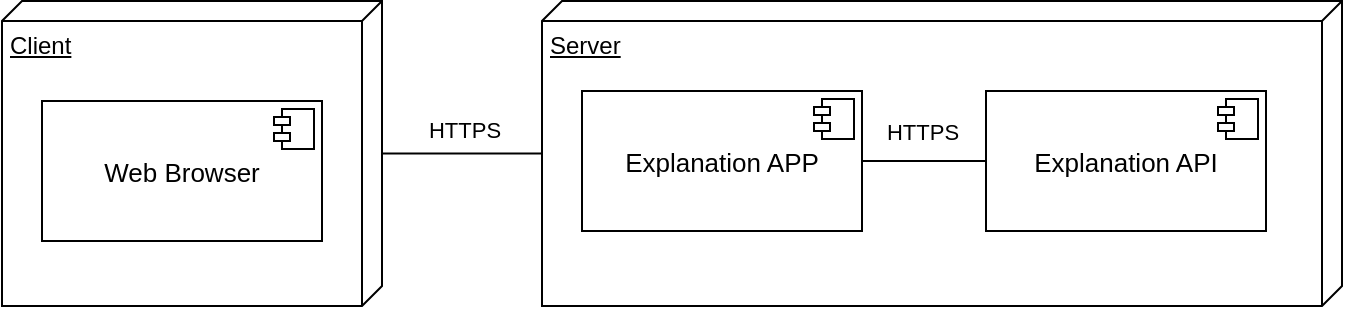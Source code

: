 <mxfile version="13.7.7" type="device"><diagram id="9UU4KCVUn6b3eLITSDzK" name="Page-1"><mxGraphModel dx="1422" dy="831" grid="1" gridSize="10" guides="1" tooltips="1" connect="1" arrows="1" fold="1" page="1" pageScale="1" pageWidth="827" pageHeight="1169" math="0" shadow="0"><root><mxCell id="0"/><mxCell id="1" parent="0"/><mxCell id="OmrSb2K0hSsal4sMQ5Jx-5" value="Server" style="verticalAlign=top;align=left;spacingTop=8;spacingLeft=2;spacingRight=12;shape=cube;size=10;direction=south;fontStyle=4;html=1;strokeColor=#000000;" parent="1" vertex="1"><mxGeometry x="300" y="367.5" width="400" height="152.5" as="geometry"/></mxCell><mxCell id="OmrSb2K0hSsal4sMQ5Jx-7" value="HTTPS" style="edgeStyle=orthogonalEdgeStyle;rounded=0;orthogonalLoop=1;jettySize=auto;html=1;endArrow=none;endFill=0;" parent="1" source="OmrSb2K0hSsal4sMQ5Jx-6" target="OmrSb2K0hSsal4sMQ5Jx-5" edge="1"><mxGeometry x="0.026" y="12" relative="1" as="geometry"><mxPoint x="270" y="420" as="targetPoint"/><mxPoint as="offset"/><mxPoint x="230" y="443" as="sourcePoint"/></mxGeometry></mxCell><mxCell id="OmrSb2K0hSsal4sMQ5Jx-6" value="Client" style="verticalAlign=top;align=left;spacingTop=8;spacingLeft=2;spacingRight=12;shape=cube;size=10;direction=south;fontStyle=4;html=1;strokeColor=#000000;" parent="1" vertex="1"><mxGeometry x="30" y="367.5" width="190" height="152.5" as="geometry"/></mxCell><mxCell id="pBNKaGoS1km_KQyFbF-W-6" value="&lt;p style=&quot;margin: 0px ; margin-top: 6px ; text-align: center&quot;&gt;&lt;font style=&quot;font-size: 13px&quot;&gt;&lt;br&gt;&lt;/font&gt;&lt;/p&gt;&lt;p style=&quot;margin: 0px ; margin-top: 6px ; text-align: center&quot;&gt;&lt;font style=&quot;font-size: 13px&quot;&gt;Explanation APP&lt;/font&gt;&lt;/p&gt;" style="align=left;overflow=fill;html=1;" parent="1" vertex="1"><mxGeometry x="320" y="412.5" width="140" height="70" as="geometry"/></mxCell><mxCell id="pBNKaGoS1km_KQyFbF-W-7" value="" style="shape=component;jettyWidth=8;jettyHeight=4;" parent="pBNKaGoS1km_KQyFbF-W-6" vertex="1"><mxGeometry x="1" width="20" height="20" relative="1" as="geometry"><mxPoint x="-24" y="4" as="offset"/></mxGeometry></mxCell><mxCell id="OmrSb2K0hSsal4sMQ5Jx-9" value="HTTPS" style="edgeStyle=orthogonalEdgeStyle;rounded=0;orthogonalLoop=1;jettySize=auto;html=1;endArrow=none;endFill=0;" parent="1" source="Nxi0gh5ogkV0xNqSkjbt-20" target="pBNKaGoS1km_KQyFbF-W-6" edge="1"><mxGeometry x="0.032" y="-15" relative="1" as="geometry"><mxPoint as="offset"/></mxGeometry></mxCell><mxCell id="Nxi0gh5ogkV0xNqSkjbt-20" value="&lt;p style=&quot;margin: 0px ; margin-top: 6px ; text-align: center&quot;&gt;&lt;font style=&quot;font-size: 13px&quot;&gt;&lt;br&gt;&lt;/font&gt;&lt;/p&gt;&lt;p style=&quot;margin: 0px ; margin-top: 6px ; text-align: center&quot;&gt;&lt;font style=&quot;font-size: 13px&quot;&gt;Explanation API&lt;/font&gt;&lt;/p&gt;" style="align=left;overflow=fill;html=1;" parent="1" vertex="1"><mxGeometry x="522" y="412.5" width="140" height="70" as="geometry"/></mxCell><mxCell id="Nxi0gh5ogkV0xNqSkjbt-21" value="" style="shape=component;jettyWidth=8;jettyHeight=4;" parent="Nxi0gh5ogkV0xNqSkjbt-20" vertex="1"><mxGeometry x="1" width="20" height="20" relative="1" as="geometry"><mxPoint x="-24" y="4" as="offset"/></mxGeometry></mxCell><mxCell id="Nxi0gh5ogkV0xNqSkjbt-31" value="&lt;p style=&quot;margin: 0px ; margin-top: 6px ; text-align: center&quot;&gt;&lt;font style=&quot;font-size: 13px&quot;&gt;&lt;br&gt;&lt;/font&gt;&lt;/p&gt;&lt;p style=&quot;margin: 0px ; margin-top: 6px ; text-align: center&quot;&gt;&lt;font style=&quot;font-size: 13px&quot;&gt;Web Browser&lt;br&gt;&lt;/font&gt;&lt;/p&gt;" style="align=left;overflow=fill;html=1;" parent="1" vertex="1"><mxGeometry x="50" y="417.5" width="140" height="70" as="geometry"/></mxCell><mxCell id="Nxi0gh5ogkV0xNqSkjbt-32" value="" style="shape=component;jettyWidth=8;jettyHeight=4;" parent="Nxi0gh5ogkV0xNqSkjbt-31" vertex="1"><mxGeometry x="1" width="20" height="20" relative="1" as="geometry"><mxPoint x="-24" y="4" as="offset"/></mxGeometry></mxCell></root></mxGraphModel></diagram></mxfile>